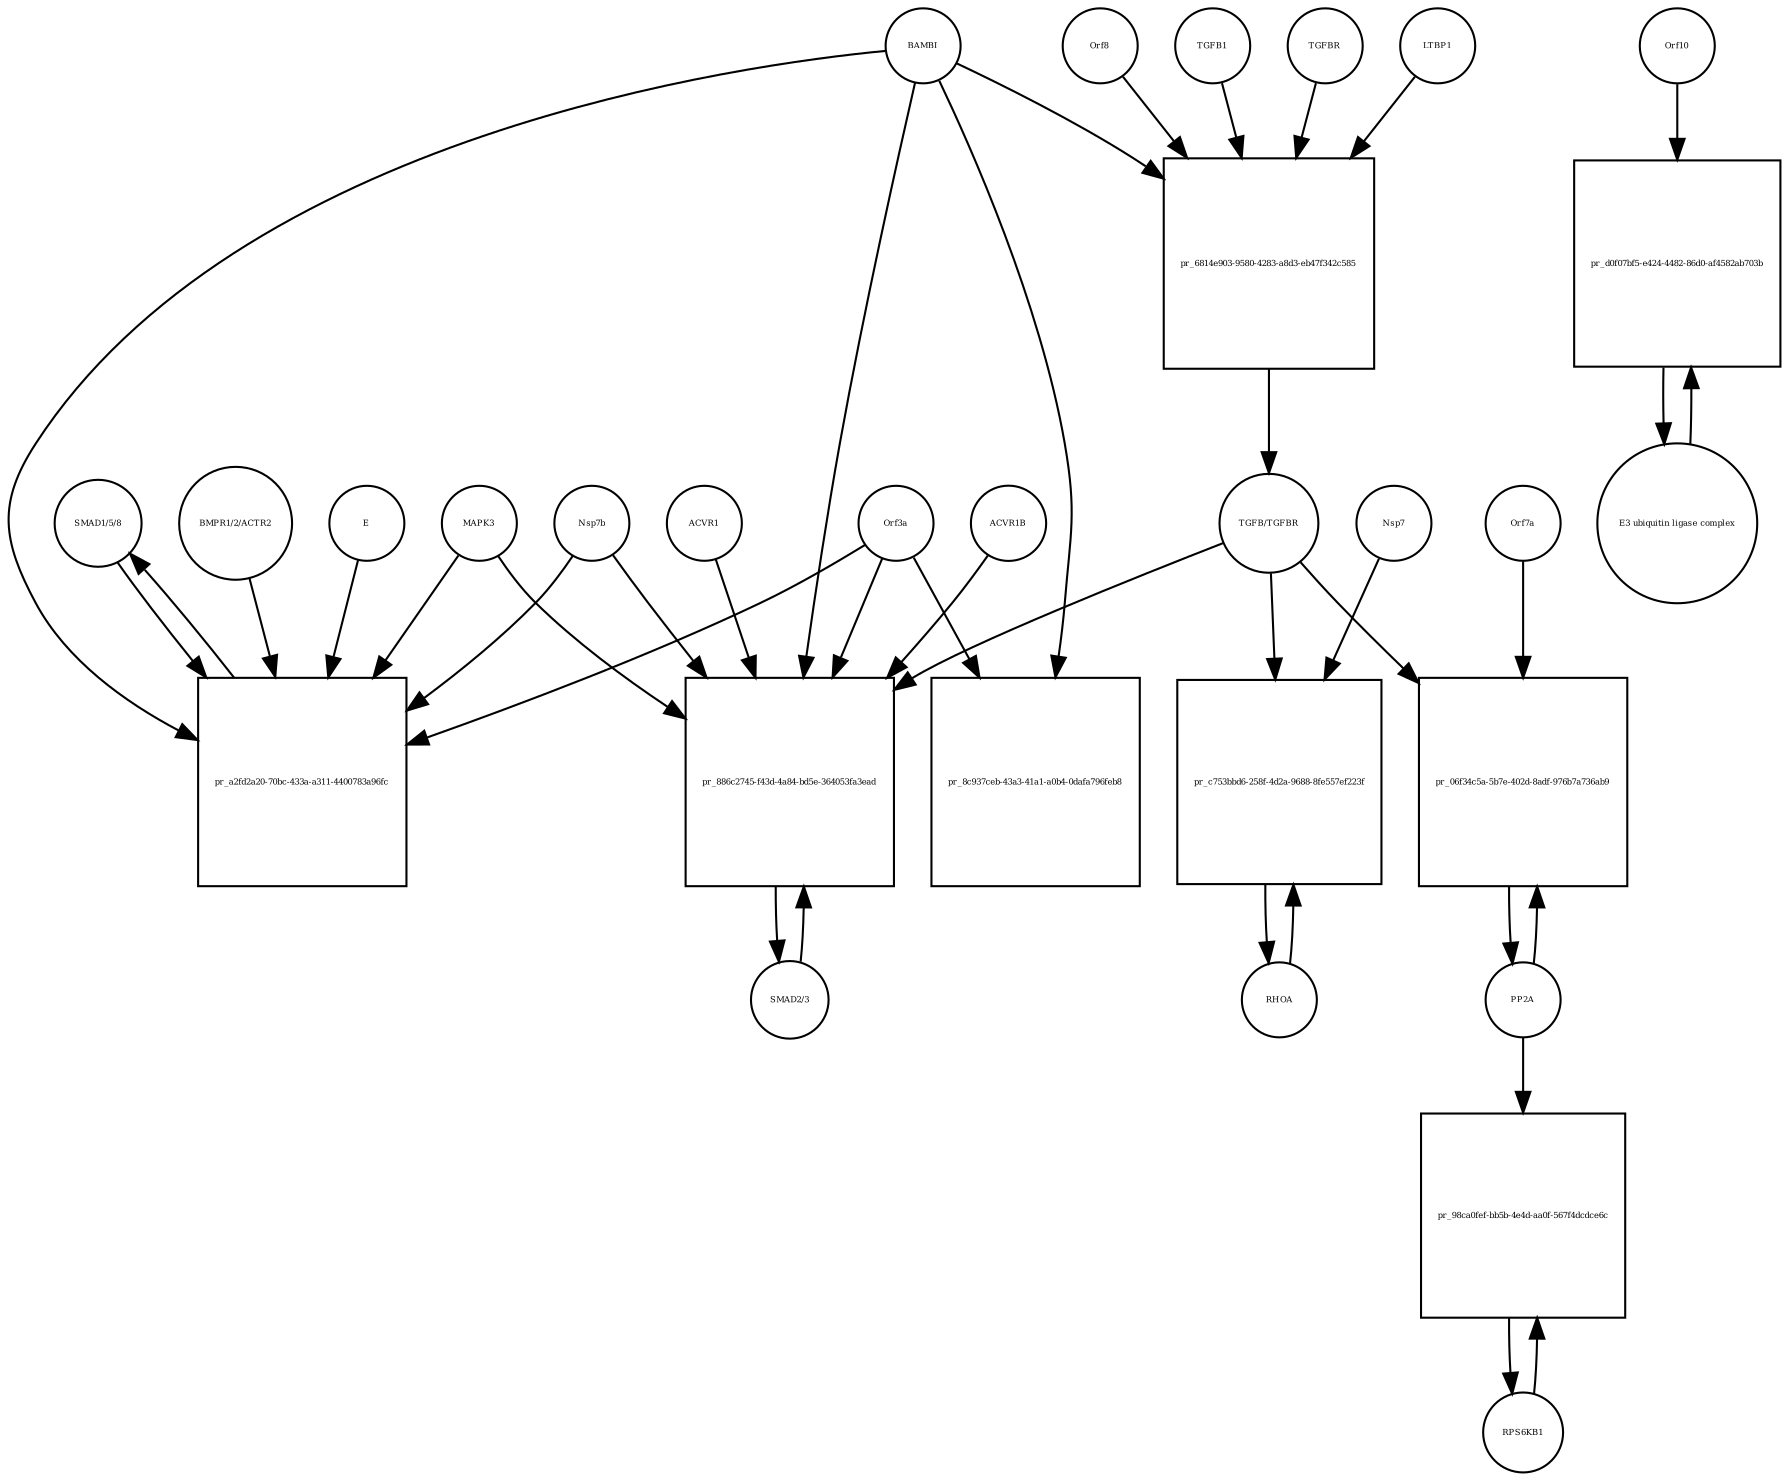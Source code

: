strict digraph  {
"SMAD1/5/8" [annotation="", bipartite=0, cls=complex, fontsize=4, label="SMAD1/5/8", shape=circle];
"pr_a2fd2a20-70bc-433a-a311-4400783a96fc" [annotation="", bipartite=1, cls=process, fontsize=4, label="pr_a2fd2a20-70bc-433a-a311-4400783a96fc", shape=square];
BAMBI [annotation="", bipartite=0, cls=macromolecule, fontsize=4, label=BAMBI, shape=circle];
"BMPR1/2/ACTR2" [annotation="", bipartite=0, cls=complex, fontsize=4, label="BMPR1/2/ACTR2", shape=circle];
MAPK3 [annotation="", bipartite=0, cls=macromolecule, fontsize=4, label=MAPK3, shape=circle];
Orf3a [annotation=urn_miriam_uniprot_P59632, bipartite=0, cls=macromolecule, fontsize=4, label=Orf3a, shape=circle];
Nsp7b [annotation=urn_miriam_uniprot_Q7TFA1, bipartite=0, cls=macromolecule, fontsize=4, label=Nsp7b, shape=circle];
E [annotation=urn_miriam_uniprot_P59637, bipartite=0, cls=macromolecule, fontsize=4, label=E, shape=circle];
"SMAD2/3" [annotation="", bipartite=0, cls=complex, fontsize=4, label="SMAD2/3", shape=circle];
"pr_886c2745-f43d-4a84-bd5e-364053fa3ead" [annotation="", bipartite=1, cls=process, fontsize=4, label="pr_886c2745-f43d-4a84-bd5e-364053fa3ead", shape=square];
"TGFB/TGFBR" [annotation="", bipartite=0, cls=complex, fontsize=4, label="TGFB/TGFBR", shape=circle];
ACVR1 [annotation="", bipartite=0, cls=macromolecule, fontsize=4, label=ACVR1, shape=circle];
ACVR1B [annotation="", bipartite=0, cls=macromolecule, fontsize=4, label=ACVR1B, shape=circle];
RHOA [annotation="", bipartite=0, cls=macromolecule, fontsize=4, label=RHOA, shape=circle];
"pr_c753bbd6-258f-4d2a-9688-8fe557ef223f" [annotation="", bipartite=1, cls=process, fontsize=4, label="pr_c753bbd6-258f-4d2a-9688-8fe557ef223f", shape=square];
Nsp7 [annotation=urn_miriam_uniprot_Q7TFA1, bipartite=0, cls=macromolecule, fontsize=4, label=Nsp7, shape=circle];
PP2A [annotation="", bipartite=0, cls=complex, fontsize=4, label=PP2A, shape=circle];
"pr_06f34c5a-5b7e-402d-8adf-976b7a736ab9" [annotation="", bipartite=1, cls=process, fontsize=4, label="pr_06f34c5a-5b7e-402d-8adf-976b7a736ab9", shape=square];
Orf7a [annotation=urn_miriam_uniprot_P59635, bipartite=0, cls=macromolecule, fontsize=4, label=Orf7a, shape=circle];
RPS6KB1 [annotation="", bipartite=0, cls=macromolecule, fontsize=4, label=RPS6KB1, shape=circle];
"pr_98ca0fef-bb5b-4e4d-aa0f-567f4dcdce6c" [annotation="", bipartite=1, cls=process, fontsize=4, label="pr_98ca0fef-bb5b-4e4d-aa0f-567f4dcdce6c", shape=square];
"pr_8c937ceb-43a3-41a1-a0b4-0dafa796feb8" [annotation="", bipartite=1, cls=process, fontsize=4, label="pr_8c937ceb-43a3-41a1-a0b4-0dafa796feb8", shape=square];
TGFB1 [annotation="", bipartite=0, cls=macromolecule, fontsize=4, label=TGFB1, shape=circle];
"pr_6814e903-9580-4283-a8d3-eb47f342c585" [annotation="", bipartite=1, cls=process, fontsize=4, label="pr_6814e903-9580-4283-a8d3-eb47f342c585", shape=square];
TGFBR [annotation="", bipartite=0, cls=complex, fontsize=4, label=TGFBR, shape=circle];
LTBP1 [annotation="", bipartite=0, cls=macromolecule, fontsize=4, label=LTBP1, shape=circle];
Orf8 [annotation="urn_miriam_uniprot_Q80H93|urn_miriam_uniprot_Q7TFA0", bipartite=0, cls=macromolecule, fontsize=4, label=Orf8, shape=circle];
Orf10 [annotation=urn_miriam_ncbiprotein_BCD58762, bipartite=0, cls=macromolecule, fontsize=4, label=Orf10, shape=circle];
"pr_d0f07bf5-e424-4482-86d0-af4582ab703b" [annotation="", bipartite=1, cls=process, fontsize=4, label="pr_d0f07bf5-e424-4482-86d0-af4582ab703b", shape=square];
"E3 ubiquitin ligase complex" [annotation="", bipartite=0, cls=complex, fontsize=4, label="E3 ubiquitin ligase complex", shape=circle];
"SMAD1/5/8" -> "pr_a2fd2a20-70bc-433a-a311-4400783a96fc"  [annotation="", interaction_type=consumption];
"pr_a2fd2a20-70bc-433a-a311-4400783a96fc" -> "SMAD1/5/8"  [annotation="", interaction_type=production];
BAMBI -> "pr_a2fd2a20-70bc-433a-a311-4400783a96fc"  [annotation="urn_miriam_doi_10.1101%2F2020.06.17.156455", interaction_type=inhibition];
BAMBI -> "pr_886c2745-f43d-4a84-bd5e-364053fa3ead"  [annotation="urn_miriam_doi_10.1101%2F2020.06.17.156455", interaction_type=inhibition];
BAMBI -> "pr_8c937ceb-43a3-41a1-a0b4-0dafa796feb8"  [annotation="", interaction_type=consumption];
BAMBI -> "pr_6814e903-9580-4283-a8d3-eb47f342c585"  [annotation="urn_miriam_doi_10.1101%2F2020.06.17.156455", interaction_type=inhibition];
"BMPR1/2/ACTR2" -> "pr_a2fd2a20-70bc-433a-a311-4400783a96fc"  [annotation="urn_miriam_doi_10.1101%2F2020.06.17.156455", interaction_type=catalysis];
MAPK3 -> "pr_a2fd2a20-70bc-433a-a311-4400783a96fc"  [annotation="urn_miriam_doi_10.1101%2F2020.06.17.156455", interaction_type=inhibition];
MAPK3 -> "pr_886c2745-f43d-4a84-bd5e-364053fa3ead"  [annotation="urn_miriam_doi_10.1101%2F2020.06.17.156455", interaction_type=inhibition];
Orf3a -> "pr_a2fd2a20-70bc-433a-a311-4400783a96fc"  [annotation="urn_miriam_doi_10.1101%2F2020.06.17.156455", interaction_type=stimulation];
Orf3a -> "pr_886c2745-f43d-4a84-bd5e-364053fa3ead"  [annotation="urn_miriam_doi_10.1101%2F2020.06.17.156455", interaction_type=stimulation];
Orf3a -> "pr_8c937ceb-43a3-41a1-a0b4-0dafa796feb8"  [annotation="urn_miriam_doi_10.1101%2F2020.06.17.156455", interaction_type=stimulation];
Nsp7b -> "pr_a2fd2a20-70bc-433a-a311-4400783a96fc"  [annotation="urn_miriam_doi_10.1101%2F2020.06.17.156455", interaction_type=stimulation];
Nsp7b -> "pr_886c2745-f43d-4a84-bd5e-364053fa3ead"  [annotation="urn_miriam_doi_10.1101%2F2020.06.17.156455", interaction_type=stimulation];
E -> "pr_a2fd2a20-70bc-433a-a311-4400783a96fc"  [annotation="urn_miriam_doi_10.1101%2F2020.06.17.156455", interaction_type=stimulation];
"SMAD2/3" -> "pr_886c2745-f43d-4a84-bd5e-364053fa3ead"  [annotation="", interaction_type=consumption];
"pr_886c2745-f43d-4a84-bd5e-364053fa3ead" -> "SMAD2/3"  [annotation="", interaction_type=production];
"TGFB/TGFBR" -> "pr_886c2745-f43d-4a84-bd5e-364053fa3ead"  [annotation="urn_miriam_doi_10.1101%2F2020.06.17.156455", interaction_type=stimulation];
"TGFB/TGFBR" -> "pr_c753bbd6-258f-4d2a-9688-8fe557ef223f"  [annotation="urn_miriam_doi_10.1101%2F2020.06.17.156455", interaction_type=stimulation];
"TGFB/TGFBR" -> "pr_06f34c5a-5b7e-402d-8adf-976b7a736ab9"  [annotation="urn_miriam_doi_10.1101%2F2020.03.31.019216", interaction_type=stimulation];
ACVR1 -> "pr_886c2745-f43d-4a84-bd5e-364053fa3ead"  [annotation="urn_miriam_doi_10.1101%2F2020.06.17.156455", interaction_type=catalysis];
ACVR1B -> "pr_886c2745-f43d-4a84-bd5e-364053fa3ead"  [annotation="urn_miriam_doi_10.1101%2F2020.06.17.156455", interaction_type=catalysis];
RHOA -> "pr_c753bbd6-258f-4d2a-9688-8fe557ef223f"  [annotation="", interaction_type=consumption];
"pr_c753bbd6-258f-4d2a-9688-8fe557ef223f" -> RHOA  [annotation="", interaction_type=production];
Nsp7 -> "pr_c753bbd6-258f-4d2a-9688-8fe557ef223f"  [annotation="urn_miriam_doi_10.1101%2F2020.06.17.156455", interaction_type=stimulation];
PP2A -> "pr_06f34c5a-5b7e-402d-8adf-976b7a736ab9"  [annotation="", interaction_type=consumption];
PP2A -> "pr_98ca0fef-bb5b-4e4d-aa0f-567f4dcdce6c"  [annotation="", interaction_type=catalysis];
"pr_06f34c5a-5b7e-402d-8adf-976b7a736ab9" -> PP2A  [annotation="", interaction_type=production];
Orf7a -> "pr_06f34c5a-5b7e-402d-8adf-976b7a736ab9"  [annotation="urn_miriam_doi_10.1101%2F2020.03.31.019216", interaction_type=stimulation];
RPS6KB1 -> "pr_98ca0fef-bb5b-4e4d-aa0f-567f4dcdce6c"  [annotation="", interaction_type=consumption];
"pr_98ca0fef-bb5b-4e4d-aa0f-567f4dcdce6c" -> RPS6KB1  [annotation="", interaction_type=production];
TGFB1 -> "pr_6814e903-9580-4283-a8d3-eb47f342c585"  [annotation="", interaction_type=consumption];
"pr_6814e903-9580-4283-a8d3-eb47f342c585" -> "TGFB/TGFBR"  [annotation="", interaction_type=production];
TGFBR -> "pr_6814e903-9580-4283-a8d3-eb47f342c585"  [annotation="", interaction_type=consumption];
LTBP1 -> "pr_6814e903-9580-4283-a8d3-eb47f342c585"  [annotation="urn_miriam_doi_10.1101%2F2020.06.17.156455", interaction_type=inhibition];
Orf8 -> "pr_6814e903-9580-4283-a8d3-eb47f342c585"  [annotation="urn_miriam_doi_10.1101%2F2020.06.17.156455", interaction_type=stimulation];
Orf10 -> "pr_d0f07bf5-e424-4482-86d0-af4582ab703b"  [annotation="", interaction_type=consumption];
"pr_d0f07bf5-e424-4482-86d0-af4582ab703b" -> "E3 ubiquitin ligase complex"  [annotation="", interaction_type=production];
"E3 ubiquitin ligase complex" -> "pr_d0f07bf5-e424-4482-86d0-af4582ab703b"  [annotation="", interaction_type=consumption];
}
